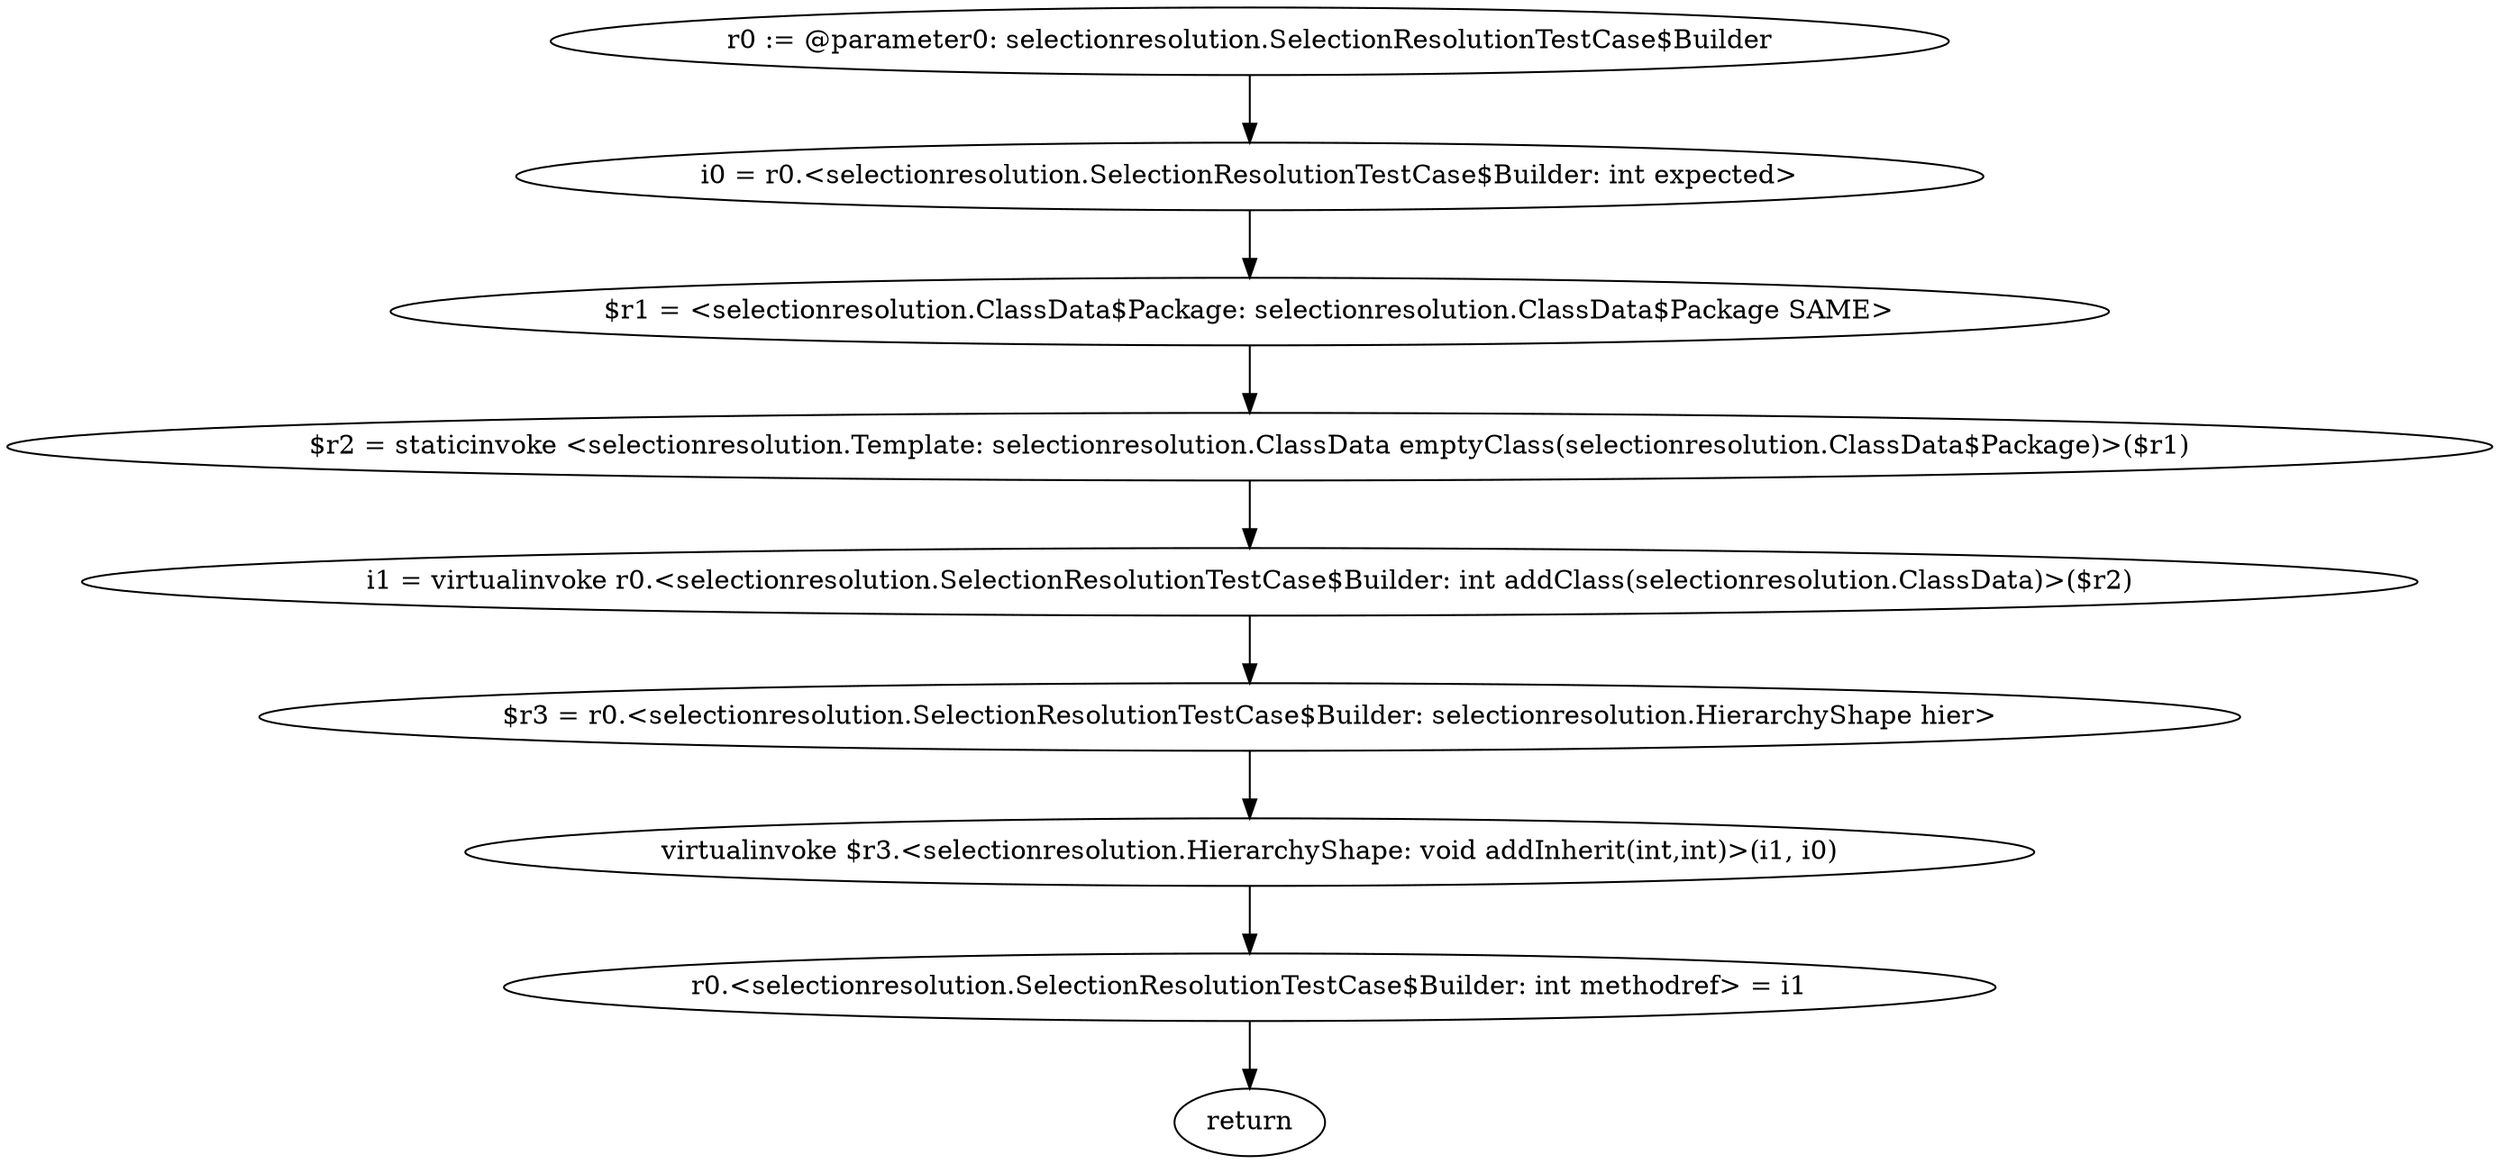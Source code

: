 digraph "unitGraph" {
    "r0 := @parameter0: selectionresolution.SelectionResolutionTestCase$Builder"
    "i0 = r0.<selectionresolution.SelectionResolutionTestCase$Builder: int expected>"
    "$r1 = <selectionresolution.ClassData$Package: selectionresolution.ClassData$Package SAME>"
    "$r2 = staticinvoke <selectionresolution.Template: selectionresolution.ClassData emptyClass(selectionresolution.ClassData$Package)>($r1)"
    "i1 = virtualinvoke r0.<selectionresolution.SelectionResolutionTestCase$Builder: int addClass(selectionresolution.ClassData)>($r2)"
    "$r3 = r0.<selectionresolution.SelectionResolutionTestCase$Builder: selectionresolution.HierarchyShape hier>"
    "virtualinvoke $r3.<selectionresolution.HierarchyShape: void addInherit(int,int)>(i1, i0)"
    "r0.<selectionresolution.SelectionResolutionTestCase$Builder: int methodref> = i1"
    "return"
    "r0 := @parameter0: selectionresolution.SelectionResolutionTestCase$Builder"->"i0 = r0.<selectionresolution.SelectionResolutionTestCase$Builder: int expected>";
    "i0 = r0.<selectionresolution.SelectionResolutionTestCase$Builder: int expected>"->"$r1 = <selectionresolution.ClassData$Package: selectionresolution.ClassData$Package SAME>";
    "$r1 = <selectionresolution.ClassData$Package: selectionresolution.ClassData$Package SAME>"->"$r2 = staticinvoke <selectionresolution.Template: selectionresolution.ClassData emptyClass(selectionresolution.ClassData$Package)>($r1)";
    "$r2 = staticinvoke <selectionresolution.Template: selectionresolution.ClassData emptyClass(selectionresolution.ClassData$Package)>($r1)"->"i1 = virtualinvoke r0.<selectionresolution.SelectionResolutionTestCase$Builder: int addClass(selectionresolution.ClassData)>($r2)";
    "i1 = virtualinvoke r0.<selectionresolution.SelectionResolutionTestCase$Builder: int addClass(selectionresolution.ClassData)>($r2)"->"$r3 = r0.<selectionresolution.SelectionResolutionTestCase$Builder: selectionresolution.HierarchyShape hier>";
    "$r3 = r0.<selectionresolution.SelectionResolutionTestCase$Builder: selectionresolution.HierarchyShape hier>"->"virtualinvoke $r3.<selectionresolution.HierarchyShape: void addInherit(int,int)>(i1, i0)";
    "virtualinvoke $r3.<selectionresolution.HierarchyShape: void addInherit(int,int)>(i1, i0)"->"r0.<selectionresolution.SelectionResolutionTestCase$Builder: int methodref> = i1";
    "r0.<selectionresolution.SelectionResolutionTestCase$Builder: int methodref> = i1"->"return";
}
